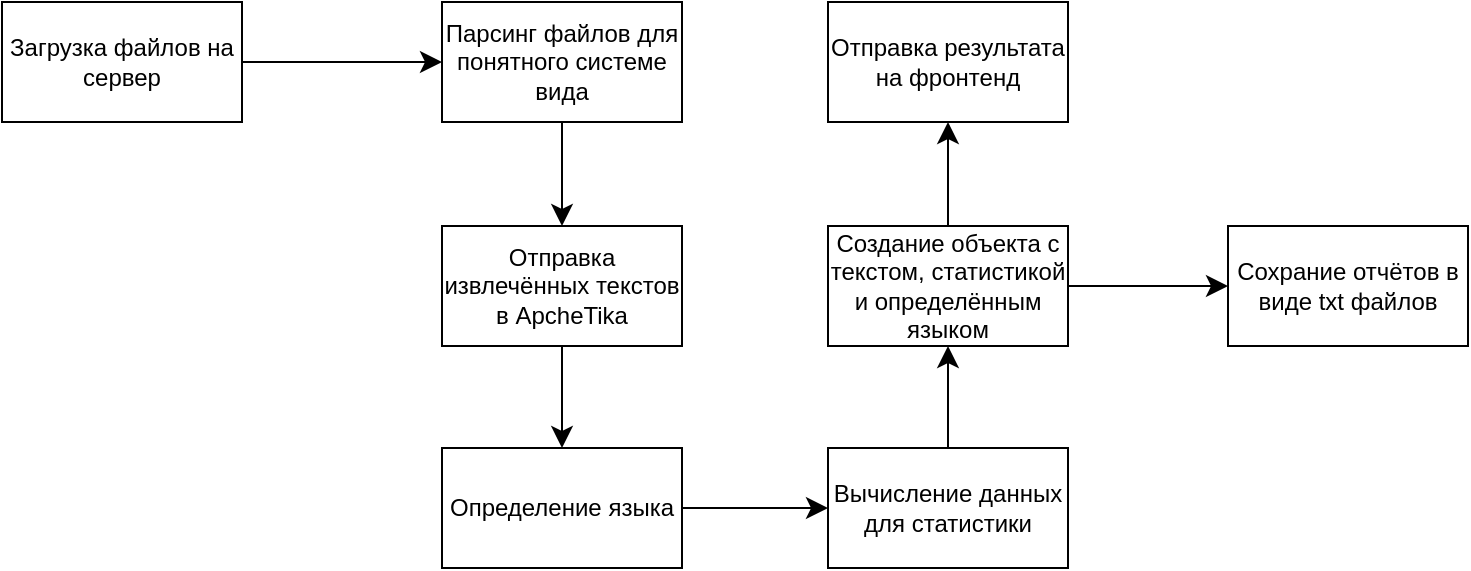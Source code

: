 <mxfile version="24.7.17">
  <diagram name="Страница — 1" id="_X8dH74YkmOjoIFhXxiv">
    <mxGraphModel dx="910" dy="612" grid="0" gridSize="10" guides="1" tooltips="1" connect="1" arrows="1" fold="1" page="0" pageScale="1" pageWidth="827" pageHeight="1169" math="0" shadow="0">
      <root>
        <mxCell id="0" />
        <mxCell id="1" parent="0" />
        <mxCell id="vKoYRzZuY3sHaTfCLtLb-9" style="edgeStyle=none;curved=1;rounded=0;orthogonalLoop=1;jettySize=auto;html=1;entryX=0;entryY=0.5;entryDx=0;entryDy=0;fontSize=12;startSize=8;endSize=8;" edge="1" parent="1" source="vKoYRzZuY3sHaTfCLtLb-1" target="vKoYRzZuY3sHaTfCLtLb-2">
          <mxGeometry relative="1" as="geometry" />
        </mxCell>
        <mxCell id="vKoYRzZuY3sHaTfCLtLb-1" value="Загрузка файлов на сервер" style="rounded=0;whiteSpace=wrap;html=1;" vertex="1" parent="1">
          <mxGeometry x="-31" y="50" width="120" height="60" as="geometry" />
        </mxCell>
        <mxCell id="vKoYRzZuY3sHaTfCLtLb-10" style="edgeStyle=none;curved=1;rounded=0;orthogonalLoop=1;jettySize=auto;html=1;entryX=0.5;entryY=0;entryDx=0;entryDy=0;fontSize=12;startSize=8;endSize=8;" edge="1" parent="1" source="vKoYRzZuY3sHaTfCLtLb-2" target="vKoYRzZuY3sHaTfCLtLb-3">
          <mxGeometry relative="1" as="geometry" />
        </mxCell>
        <mxCell id="vKoYRzZuY3sHaTfCLtLb-2" value="Парсинг файлов для понятного системе вида" style="rounded=0;whiteSpace=wrap;html=1;" vertex="1" parent="1">
          <mxGeometry x="189" y="50" width="120" height="60" as="geometry" />
        </mxCell>
        <mxCell id="vKoYRzZuY3sHaTfCLtLb-11" style="edgeStyle=none;curved=1;rounded=0;orthogonalLoop=1;jettySize=auto;html=1;entryX=0.5;entryY=0;entryDx=0;entryDy=0;fontSize=12;startSize=8;endSize=8;" edge="1" parent="1" source="vKoYRzZuY3sHaTfCLtLb-3" target="vKoYRzZuY3sHaTfCLtLb-4">
          <mxGeometry relative="1" as="geometry" />
        </mxCell>
        <mxCell id="vKoYRzZuY3sHaTfCLtLb-3" value="Отправка извлечённых текстов в ApcheTika" style="rounded=0;whiteSpace=wrap;html=1;" vertex="1" parent="1">
          <mxGeometry x="189" y="162" width="120" height="60" as="geometry" />
        </mxCell>
        <mxCell id="vKoYRzZuY3sHaTfCLtLb-12" style="edgeStyle=none;curved=1;rounded=0;orthogonalLoop=1;jettySize=auto;html=1;entryX=0;entryY=0.5;entryDx=0;entryDy=0;fontSize=12;startSize=8;endSize=8;" edge="1" parent="1" source="vKoYRzZuY3sHaTfCLtLb-4" target="vKoYRzZuY3sHaTfCLtLb-7">
          <mxGeometry relative="1" as="geometry" />
        </mxCell>
        <mxCell id="vKoYRzZuY3sHaTfCLtLb-4" value="Определение языка" style="rounded=0;whiteSpace=wrap;html=1;" vertex="1" parent="1">
          <mxGeometry x="189" y="273" width="120" height="60" as="geometry" />
        </mxCell>
        <mxCell id="vKoYRzZuY3sHaTfCLtLb-14" style="edgeStyle=none;curved=1;rounded=0;orthogonalLoop=1;jettySize=auto;html=1;entryX=0.5;entryY=1;entryDx=0;entryDy=0;fontSize=12;startSize=8;endSize=8;" edge="1" parent="1" source="vKoYRzZuY3sHaTfCLtLb-5" target="vKoYRzZuY3sHaTfCLtLb-6">
          <mxGeometry relative="1" as="geometry" />
        </mxCell>
        <mxCell id="vKoYRzZuY3sHaTfCLtLb-15" style="edgeStyle=none;curved=1;rounded=0;orthogonalLoop=1;jettySize=auto;html=1;entryX=0;entryY=0.5;entryDx=0;entryDy=0;fontSize=12;startSize=8;endSize=8;" edge="1" parent="1" source="vKoYRzZuY3sHaTfCLtLb-5" target="vKoYRzZuY3sHaTfCLtLb-8">
          <mxGeometry relative="1" as="geometry" />
        </mxCell>
        <mxCell id="vKoYRzZuY3sHaTfCLtLb-5" value="Создание объекта с текстом, статистикой и определённым языком" style="rounded=0;whiteSpace=wrap;html=1;" vertex="1" parent="1">
          <mxGeometry x="382" y="162" width="120" height="60" as="geometry" />
        </mxCell>
        <mxCell id="vKoYRzZuY3sHaTfCLtLb-6" value="Отправка результата на фронтенд" style="rounded=0;whiteSpace=wrap;html=1;" vertex="1" parent="1">
          <mxGeometry x="382" y="50" width="120" height="60" as="geometry" />
        </mxCell>
        <mxCell id="vKoYRzZuY3sHaTfCLtLb-13" style="edgeStyle=none;curved=1;rounded=0;orthogonalLoop=1;jettySize=auto;html=1;entryX=0.5;entryY=1;entryDx=0;entryDy=0;fontSize=12;startSize=8;endSize=8;" edge="1" parent="1" source="vKoYRzZuY3sHaTfCLtLb-7" target="vKoYRzZuY3sHaTfCLtLb-5">
          <mxGeometry relative="1" as="geometry" />
        </mxCell>
        <mxCell id="vKoYRzZuY3sHaTfCLtLb-7" value="Вычисление данных для статистики" style="rounded=0;whiteSpace=wrap;html=1;" vertex="1" parent="1">
          <mxGeometry x="382" y="273" width="120" height="60" as="geometry" />
        </mxCell>
        <mxCell id="vKoYRzZuY3sHaTfCLtLb-8" value="Сохрание отчётов в виде txt файлов" style="rounded=0;whiteSpace=wrap;html=1;" vertex="1" parent="1">
          <mxGeometry x="582" y="162" width="120" height="60" as="geometry" />
        </mxCell>
      </root>
    </mxGraphModel>
  </diagram>
</mxfile>
